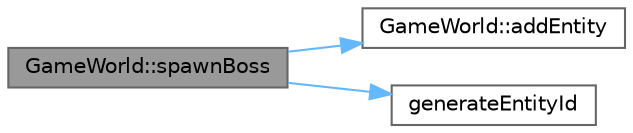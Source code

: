 digraph "GameWorld::spawnBoss"
{
 // LATEX_PDF_SIZE
  bgcolor="transparent";
  edge [fontname=Helvetica,fontsize=10,labelfontname=Helvetica,labelfontsize=10];
  node [fontname=Helvetica,fontsize=10,shape=box,height=0.2,width=0.4];
  rankdir="LR";
  Node1 [id="Node000001",label="GameWorld::spawnBoss",height=0.2,width=0.4,color="gray40", fillcolor="grey60", style="filled", fontcolor="black",tooltip="Spawns the boss entity."];
  Node1 -> Node2 [id="edge1_Node000001_Node000002",color="steelblue1",style="solid",tooltip=" "];
  Node2 [id="Node000002",label="GameWorld::addEntity",height=0.2,width=0.4,color="grey40", fillcolor="white", style="filled",URL="$classGameWorld.html#a58594b7017d8599f345e49a9dd7d68aa",tooltip="Adds an entity to the game world."];
  Node1 -> Node3 [id="edge2_Node000001_Node000003",color="steelblue1",style="solid",tooltip=" "];
  Node3 [id="Node000003",label="generateEntityId",height=0.2,width=0.4,color="grey40", fillcolor="white", style="filled",URL="$Entity_8cpp.html#a8c9785fba545f4b4872dd587e33ef1d8",tooltip="Generates a unique entity ID."];
}
